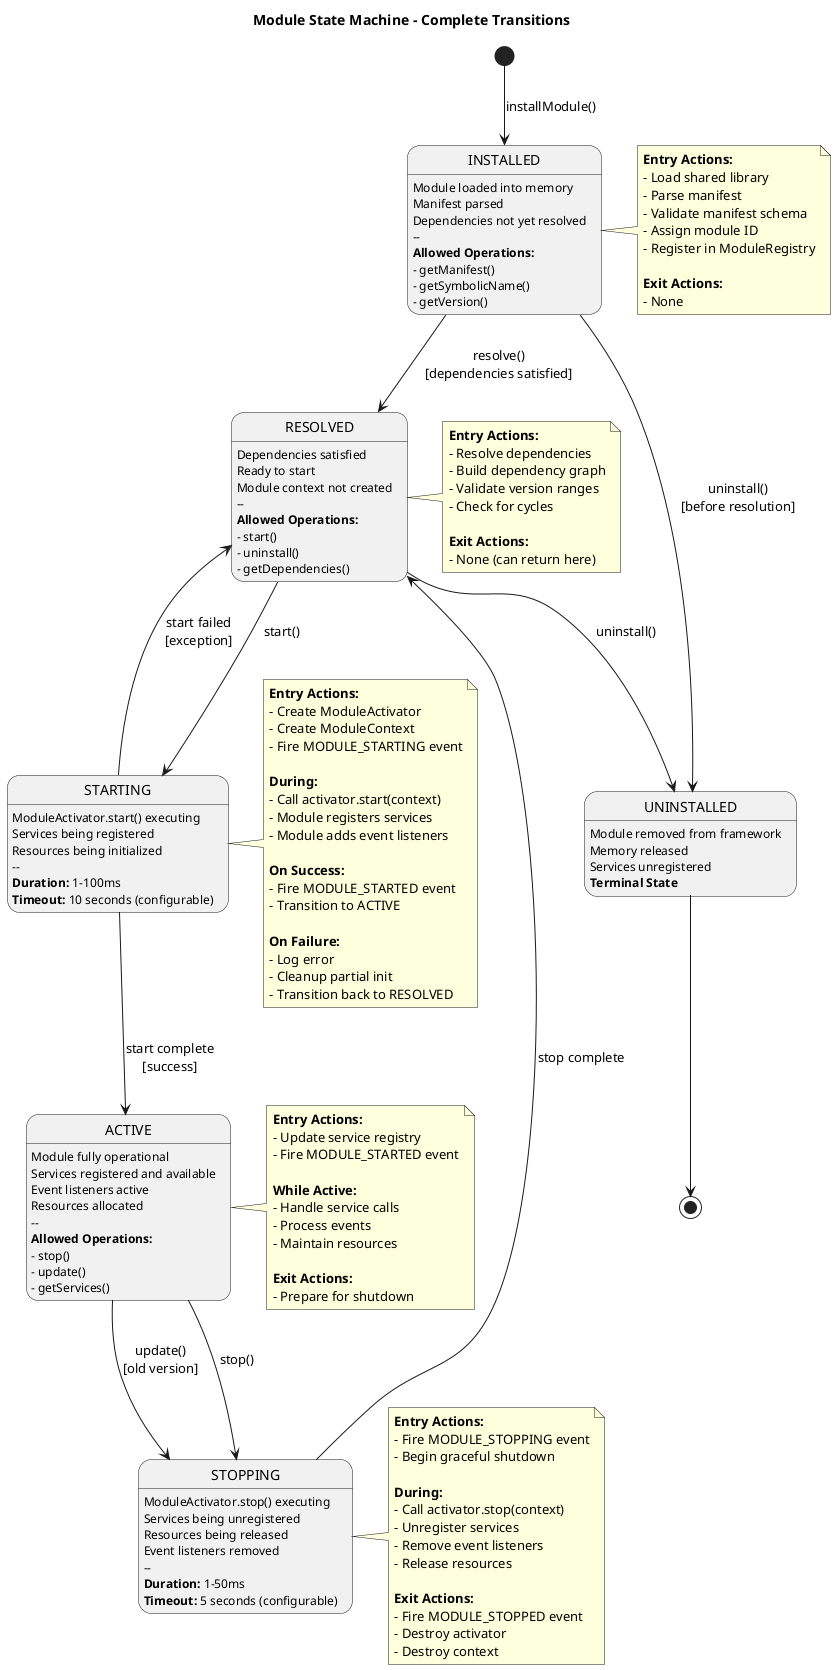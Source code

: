 @startuml CDMF_Module_Lifecycle

title CDMF Module Lifecycle - State Machine and Transitions

@startuml Module_State_Machine_Detailed
title Module State Machine - Complete Transitions

[*] --> INSTALLED : installModule()

state INSTALLED {
    INSTALLED : Module loaded into memory
    INSTALLED : Manifest parsed
    INSTALLED : Dependencies not yet resolved
    INSTALLED : --
    INSTALLED : **Allowed Operations:**
    INSTALLED : - getManifest()
    INSTALLED : - getSymbolicName()
    INSTALLED : - getVersion()
}

state RESOLVED {
    RESOLVED : Dependencies satisfied
    RESOLVED : Ready to start
    RESOLVED : Module context not created
    RESOLVED : --
    RESOLVED : **Allowed Operations:**
    RESOLVED : - start()
    RESOLVED : - uninstall()
    RESOLVED : - getDependencies()
}

state STARTING {
    STARTING : ModuleActivator.start() executing
    STARTING : Services being registered
    STARTING : Resources being initialized
    STARTING : --
    STARTING : **Duration:** 1-100ms
    STARTING : **Timeout:** 10 seconds (configurable)
}

state ACTIVE {
    ACTIVE : Module fully operational
    ACTIVE : Services registered and available
    ACTIVE : Event listeners active
    ACTIVE : Resources allocated
    ACTIVE : --
    ACTIVE : **Allowed Operations:**
    ACTIVE : - stop()
    ACTIVE : - update()
    ACTIVE : - getServices()
}

state STOPPING {
    STOPPING : ModuleActivator.stop() executing
    STOPPING : Services being unregistered
    STOPPING : Resources being released
    STOPPING : Event listeners removed
    STOPPING : --
    STOPPING : **Duration:** 1-50ms
    STOPPING : **Timeout:** 5 seconds (configurable)
}

state UNINSTALLED {
    UNINSTALLED : Module removed from framework
    UNINSTALLED : Memory released
    UNINSTALLED : Services unregistered
    UNINSTALLED : **Terminal State**
}

INSTALLED --> RESOLVED : resolve()\n[dependencies satisfied]
INSTALLED --> UNINSTALLED : uninstall()\n[before resolution]

RESOLVED --> STARTING : start()
RESOLVED --> UNINSTALLED : uninstall()

STARTING --> ACTIVE : start complete\n[success]
STARTING --> RESOLVED : start failed\n[exception]

ACTIVE --> STOPPING : stop()
ACTIVE --> STOPPING : update()\n[old version]

STOPPING --> RESOLVED : stop complete

UNINSTALLED --> [*]

note right of INSTALLED
  **Entry Actions:**
  - Load shared library
  - Parse manifest
  - Validate manifest schema
  - Assign module ID
  - Register in ModuleRegistry

  **Exit Actions:**
  - None
end note

note right of RESOLVED
  **Entry Actions:**
  - Resolve dependencies
  - Build dependency graph
  - Validate version ranges
  - Check for cycles

  **Exit Actions:**
  - None (can return here)
end note

note right of STARTING
  **Entry Actions:**
  - Create ModuleActivator
  - Create ModuleContext
  - Fire MODULE_STARTING event

  **During:**
  - Call activator.start(context)
  - Module registers services
  - Module adds event listeners

  **On Success:**
  - Fire MODULE_STARTED event
  - Transition to ACTIVE

  **On Failure:**
  - Log error
  - Cleanup partial init
  - Transition back to RESOLVED
end note

note right of ACTIVE
  **Entry Actions:**
  - Update service registry
  - Fire MODULE_STARTED event

  **While Active:**
  - Handle service calls
  - Process events
  - Maintain resources

  **Exit Actions:**
  - Prepare for shutdown
end note

note right of STOPPING
  **Entry Actions:**
  - Fire MODULE_STOPPING event
  - Begin graceful shutdown

  **During:**
  - Call activator.stop(context)
  - Unregister services
  - Remove event listeners
  - Release resources

  **Exit Actions:**
  - Fire MODULE_STOPPED event
  - Destroy activator
  - Destroy context
end note

@enduml

@startuml Module_Dependency_Resolution
title Module Dependency Resolution - Detailed Algorithm

participant "Framework" as FW
participant "DependencyResolver" as DRES
participant "Module A\n(no deps)" as MA
participant "Module B\n(depends on A)" as MB
participant "Module C\n(depends on B)" as MC
participant "ModuleRegistry" as MREG

FW -> DRES: resolveAll()
activate DRES

DRES -> MREG: getModules()
activate MREG
MREG --> DRES: [A, B, C]
deactivate MREG

loop For each module
    DRES -> DRES: resolve(module)
    activate DRES

    DRES -> DRES: manifest = module.getManifest()
    DRES -> DRES: deps = manifest["dependencies"]

    loop For each dependency
        DRES -> DRES: depName = dep["symbolic-name"]
        DRES -> DRES: versionRange = dep["version-range"]
        DRES -> DRES: optional = dep["optional"]

        DRES -> MREG: findCompatibleModule(depName, versionRange)
        activate MREG

        MREG -> MREG: modules = getModules(depName)
        loop For each version
            MREG -> MREG: if versionRange.includes(module.version)
            MREG -> MREG: bestMatch = highest version
        end

        alt Module Found
            MREG --> DRES: depModule
        else Not Found
            MREG --> DRES: null
        end
        deactivate MREG

        alt Dependency Found
            DRES -> MREG: addDependency(module, depModule)
        else Not Found && Required
            DRES --> FW: throw DependencyException
        else Not Found && Optional
            DRES -> DRES: log warning
        end
    end

    DRES -> DRES: transitionTo(RESOLVED)
    deactivate DRES
end

DRES -> DRES: check for cycles
activate DRES
DRES -> DRES: cycles = findCycles()
alt Cycles Found
    DRES --> FW: throw CyclicDependencyException
end
deactivate DRES

DRES --> FW: all resolved
deactivate DRES

note right of DRES
  **Dependency Graph:**
  ```
  A (no deps)
  └─ B (depends on A)
     └─ C (depends on B)
  ```

  **Resolution Order:**
  1. Resolve A (no deps) ✓
  2. Resolve B (A available) ✓
  3. Resolve C (B available) ✓

  **Start Order:** A → B → C
  **Stop Order:** C → B → A
end note

@enduml

@startuml Module_Start_Stop_Ordering
title Module Start/Stop Ordering - Topological Sort

participant "Framework" as FW
participant "DependencyResolver" as DRES
participant "Module A" as MA
participant "Module B" as MB
participant "Module C" as MC
participant "Module D" as MD

note over MA, MD
  **Dependency Graph:**
  A (no deps)
  B → A
  C → B
  D → A
end note

== Start Sequence (Forward Topological Sort) ==

FW -> DRES: getStartOrder([A, B, C, D])
activate DRES

DRES -> DRES: buildDependencyGraph()
activate DRES
DRES -> DRES: inDegree[A] = 0
DRES -> DRES: inDegree[B] = 1 (depends on A)
DRES -> DRES: inDegree[C] = 1 (depends on B)
DRES -> DRES: inDegree[D] = 1 (depends on A)
deactivate DRES

DRES -> DRES: zeroInDegree.push(A) // A has no deps
DRES -> DRES: result = []

loop While zeroInDegree not empty
    DRES -> DRES: module = zeroInDegree.pop() // A
    DRES -> DRES: result.append(A)

    loop For each dependent of A
        DRES -> DRES: inDegree[B]-- // 1 → 0
        DRES -> DRES: inDegree[D]-- // 1 → 0
        DRES -> DRES: zeroInDegree.push(B, D)
    end

    DRES -> DRES: module = zeroInDegree.pop() // B or D
    DRES -> DRES: result.append(B) // or D

    alt B popped
        DRES -> DRES: inDegree[C]-- // 1 → 0
        DRES -> DRES: zeroInDegree.push(C)
    end

    ' Continue until all processed
end

DRES --> FW: [A, B, D, C] or [A, D, B, C]
deactivate DRES

note right of DRES
  **Valid Start Orders:**
  - A → B → D → C
  - A → D → B → C
  - A → (B,D in parallel) → C

  **Key Property:**
  Dependencies always start before dependents
end note

FW -> MA: start()
activate MA
MA --> FW: ACTIVE
deactivate MA

FW -> MB: start()
activate MB
MB --> FW: ACTIVE
deactivate MB

FW -> MD: start()
activate MD
MD --> FW: ACTIVE
deactivate MD

FW -> MC: start()
activate MC
MC --> FW: ACTIVE
deactivate MC

== Stop Sequence (Reverse Topological Sort) ==

FW -> DRES: getStopOrder([A, B, C, D])
activate DRES
DRES -> DRES: startOrder = getStartOrder()
DRES -> DRES: reverse(startOrder)
DRES --> FW: [C, D, B, A] or [C, B, D, A]
deactivate DRES

note right of DRES
  **Stop Order:**
  Reverse of start order ensures:
  - Dependents stop before dependencies
  - No broken references
  - Clean shutdown
end note

FW -> MC: stop()
activate MC
MC --> FW: RESOLVED
deactivate MC

FW -> MD: stop()
activate MD
MD --> FW: RESOLVED
deactivate MD

FW -> MB: stop()
activate MB
MB --> FW: RESOLVED
deactivate MB

FW -> MA: stop()
activate MA
MA --> FW: RESOLVED
deactivate MA

@enduml

@startuml Module_Version_Management
title Module Version Management - Semantic Versioning

class Version {
    - major_: int
    - minor_: int
    - patch_: int
    - qualifier_: string
    __
    + Version(major, minor, patch, qualifier)
    + toString() : string
    + isCompatibleWith(other: Version) : bool
    + operator<(other: Version) : bool
}

class VersionRange {
    - minimum_: Version
    - maximum_: Version
    - includeMinimum_: bool
    - includeMaximum_: bool
    __
    + parse(rangeString: string) : VersionRange
    + includes(version: Version) : bool
}

note top of Version
  **Semantic Versioning:**
  MAJOR.MINOR.PATCH[-QUALIFIER]

  **Examples:**
  - 1.0.0
  - 1.2.3
  - 2.0.0-beta
  - 3.1.4-rc.1

  **Compatibility:**
  - Same MAJOR: compatible
  - Different MAJOR: incompatible

  **Comparison:**
  1.0.0 < 1.0.1 < 1.1.0 < 2.0.0
end note

note top of VersionRange
  **Range Syntax:**
  - [1.0.0, 2.0.0) : 1.0.0 ≤ v < 2.0.0
  - (1.0.0, 2.0.0] : 1.0.0 < v ≤ 2.0.0
  - [1.0.0, 2.0.0] : 1.0.0 ≤ v ≤ 2.0.0

  **Examples:**
  - [1.0.0, 2.0.0) matches:
    1.0.0 ✓, 1.5.0 ✓, 1.9.9 ✓, 2.0.0 ✗

  - (1.0.0, 1.5.0] matches:
    1.0.0 ✗, 1.0.1 ✓, 1.5.0 ✓, 1.5.1 ✗
end note

@startuml Version_Resolution_Example

participant "Module B v2.0.0" as B2
participant "Module Registry" as MREG
participant "Dependency Resolver" as DRES

note over B2
  **Module B Manifest:**
  ```json
  {
    "symbolic-name": "com.example.moduleB",
    "version": "2.0.0",
    "dependencies": [
      {
        "symbolic-name": "com.example.moduleA",
        "version-range": "[1.0.0, 2.0.0)",
        "optional": false
      }
    ]
  }
  ```
end note

DRES -> MREG: findCompatibleModule("moduleA", "[1.0.0, 2.0.0)")
activate MREG

MREG -> MREG: modules = getModules("moduleA")
note right: Available: [1.0.0, 1.5.0, 1.9.9, 2.0.0, 2.5.0]

loop For each version
    alt 1.0.0
        MREG -> MREG: 1.0.0 >= 1.0.0 ✓
        MREG -> MREG: 1.0.0 < 2.0.0 ✓
        MREG -> MREG: candidate = 1.0.0
    end
    alt 1.5.0
        MREG -> MREG: 1.5.0 >= 1.0.0 ✓
        MREG -> MREG: 1.5.0 < 2.0.0 ✓
        MREG -> MREG: candidate = 1.5.0 (higher)
    end
    alt 1.9.9
        MREG -> MREG: 1.9.9 >= 1.0.0 ✓
        MREG -> MREG: 1.9.9 < 2.0.0 ✓
        MREG -> MREG: candidate = 1.9.9 (highest)
    end
    alt 2.0.0
        MREG -> MREG: 2.0.0 >= 1.0.0 ✓
        MREG -> MREG: 2.0.0 < 2.0.0 ✗
        MREG -> MREG: excluded
    end
    alt 2.5.0
        MREG -> MREG: 2.5.0 >= 1.0.0 ✓
        MREG -> MREG: 2.5.0 < 2.0.0 ✗
        MREG -> MREG: excluded
    end
end

MREG --> DRES: Module A v1.9.9 (best match)
deactivate MREG

note right of DRES
  **Selection Strategy:**
  1. Filter by version range
  2. Select highest version
  3. Ensures latest compatible version
end note

@enduml

@enduml

@enduml
